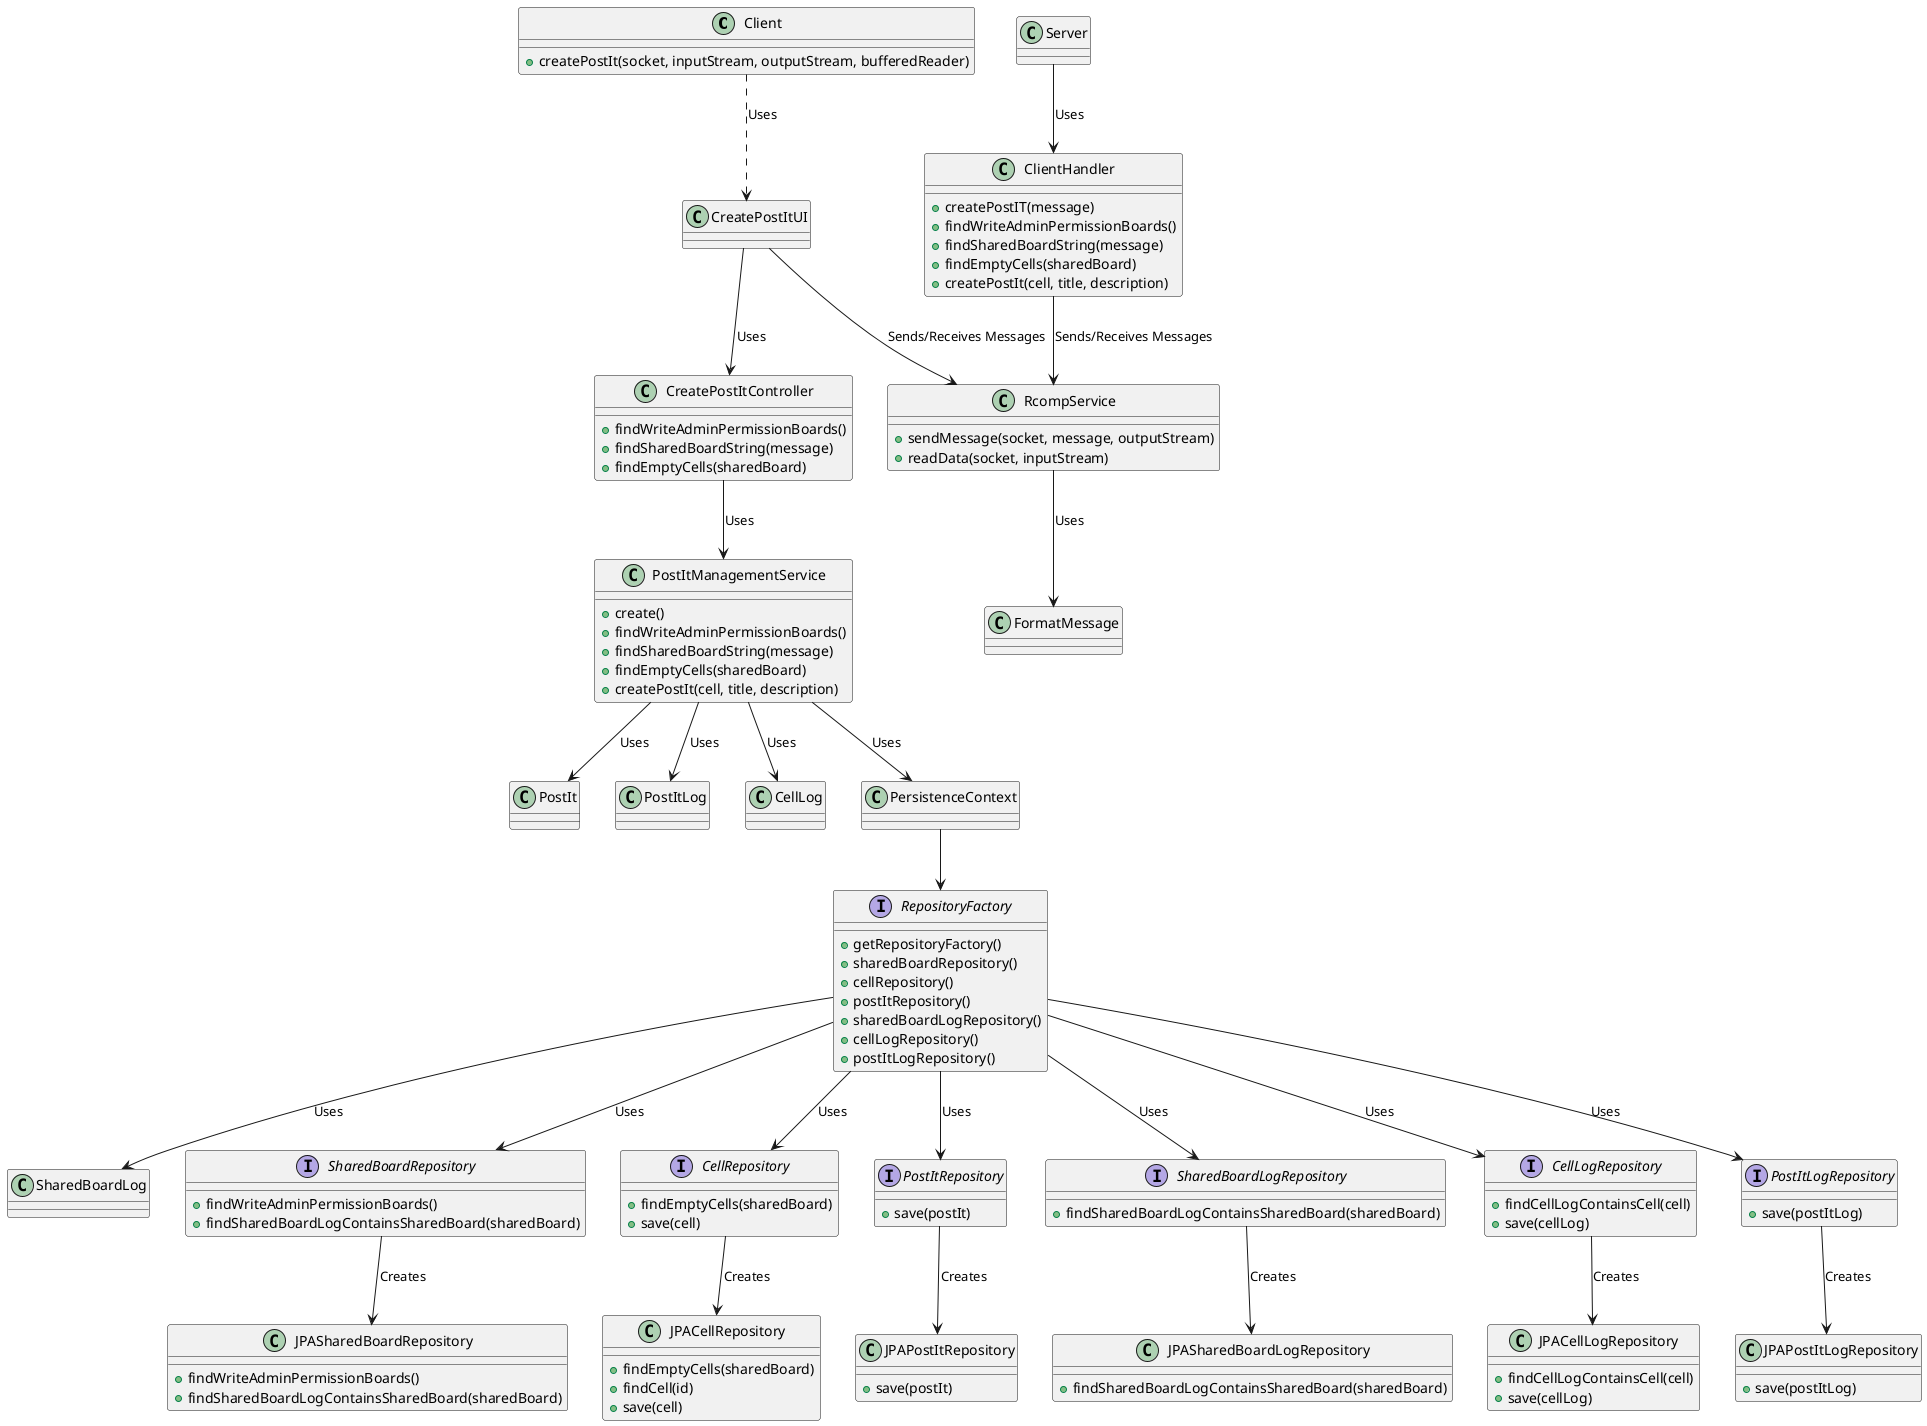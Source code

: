 @startuml

class Client {
  +createPostIt(socket, inputStream, outputStream, bufferedReader)
}

class ClientHandler {
  +createPostIT(message)
  +findWriteAdminPermissionBoards()
  +findSharedBoardString(message)
  +findEmptyCells(sharedBoard)
  +createPostIt(cell, title, description)
}

class Server

class CreatePostItUI

class CreatePostItController {
  +findWriteAdminPermissionBoards()
  +findSharedBoardString(message)
  +findEmptyCells(sharedBoard)
}

class PostItManagementService {
  +create()
  +findWriteAdminPermissionBoards()
  +findSharedBoardString(message)
  +findEmptyCells(sharedBoard)
  +createPostIt(cell, title, description)
}

class RcompService {
  +sendMessage(socket, message, outputStream)
  +readData(socket, inputStream)
}

class FormatMessage

class PostIt

class PostItLog

class CellLog

class SharedBoardLog

class PersistenceContext

interface RepositoryFactory {
  +getRepositoryFactory()
  +sharedBoardRepository()
  +cellRepository()
  +postItRepository()
  +sharedBoardLogRepository()
  +cellLogRepository()
  +postItLogRepository()
}

interface SharedBoardRepository {
  +findWriteAdminPermissionBoards()
  +findSharedBoardLogContainsSharedBoard(sharedBoard)
}

interface CellRepository {
  +findEmptyCells(sharedBoard)
  +save(cell)
}

interface PostItRepository {
  +save(postIt)
}

interface SharedBoardLogRepository {
  +findSharedBoardLogContainsSharedBoard(sharedBoard)
}

interface CellLogRepository {
  +findCellLogContainsCell(cell)
  +save(cellLog)
}

interface PostItLogRepository {
  +save(postItLog)
}

class JPASharedBoardRepository {
  +findWriteAdminPermissionBoards()
  +findSharedBoardLogContainsSharedBoard(sharedBoard)
}

class JPACellRepository {
  +findEmptyCells(sharedBoard)
  +findCell(id)
  +save(cell)
}

class JPAPostItRepository {
  +save(postIt)
}

class JPASharedBoardLogRepository {
  +findSharedBoardLogContainsSharedBoard(sharedBoard)
}

class JPACellLogRepository {
  +findCellLogContainsCell(cell)
  +save(cellLog)
}

class JPAPostItLogRepository {
  +save(postItLog)
}


Client .down.> CreatePostItUI : Uses


CreatePostItUI -down-> CreatePostItController : Uses
CreatePostItController -down-> PostItManagementService : Uses

ClientHandler -down-> RcompService : Sends/Receives Messages
CreatePostItUI -down-> RcompService : Sends/Receives Messages
Server -down-> ClientHandler : Uses
RcompService -down-> FormatMessage : Uses

PostItManagementService -down-> PostIt : Uses
PostItManagementService -down-> PostItLog : Uses
PostItManagementService -down-> CellLog : Uses



PostItManagementService -down-> PersistenceContext : Uses
PersistenceContext -down-> RepositoryFactory

RepositoryFactory -down-> SharedBoardLog : Uses
RepositoryFactory -down-> SharedBoardRepository : Uses
RepositoryFactory -down-> CellRepository : Uses
RepositoryFactory -down-> PostItRepository : Uses
RepositoryFactory -down-> SharedBoardLogRepository : Uses
RepositoryFactory -down-> CellLogRepository : Uses
RepositoryFactory -down-> PostItLogRepository : Uses

SharedBoardRepository -down-> JPASharedBoardRepository : Creates
CellRepository -down-> JPACellRepository : Creates
PostItRepository -down-> JPAPostItRepository : Creates
SharedBoardLogRepository -down-> JPASharedBoardLogRepository : Creates
CellLogRepository -down-> JPACellLogRepository : Creates
PostItLogRepository -down-> JPAPostItLogRepository : Creates

@enduml